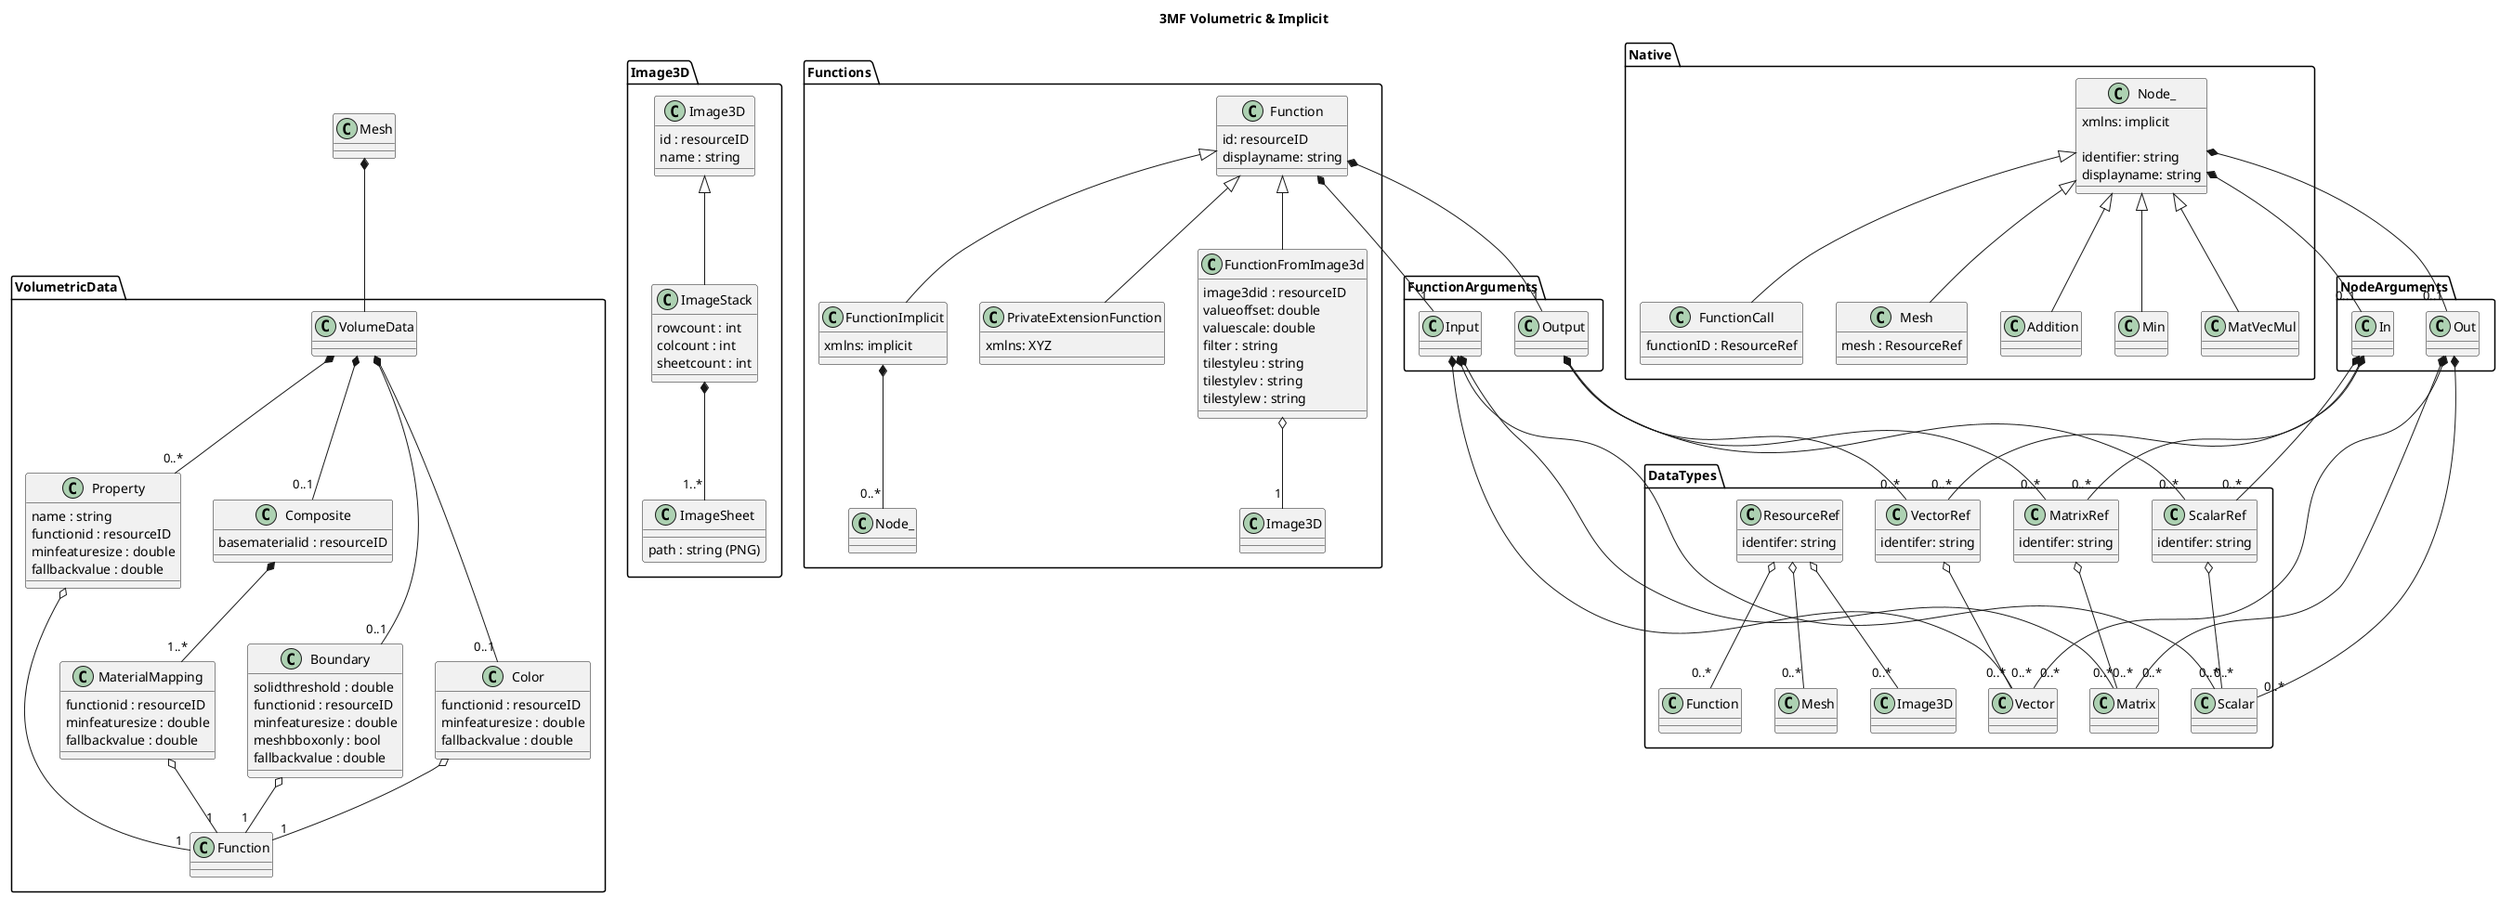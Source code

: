 @startuml name
title 3MF Volumetric & Implicit

package Image3D
{
    Class Image3D
    {
        id : resourceID
        name : string
    }
    
    Class ImageStack extends Image3D
    {
        rowcount : int
        colcount : int
        sheetcount : int
    }

    Class ImageSheet
    {
        path : string (PNG)
    }

    ImageStack *-- "1..*" ImageSheet
}

package DataTypes
{
    Class ScalarRef
    {
        identifer: string
    }

    Class VectorRef
    {
        identifer: string
    }

    Class MatrixRef
    {
        identifer: string
    }

    Class ResourceRef
    {
        identifer: string
    }

    class Scalar{}
    class Vector{}
    class Matrix{}

    ScalarRef o-- "0..*" Scalar
    VectorRef o-- "0..*" Vector
    MatrixRef o-- "0..*" Matrix
    ResourceRef o-- "0..*" Mesh
    ResourceRef o-- "0..*" Image3D
    ResourceRef o-- "0..*" Function
}

package FunctionArguments
{
    Class Input
    {

    }
    Class Output
    {

    }
    Input *-- "0..*" Scalar
    Input *-- "0..*" Vector
    Input *-- "0..*" Matrix
    Output *-- "0..*" ScalarRef
    Output *-- "0..*" VectorRef
    Output *-- "0..*" MatrixRef
}

package NodeArguments
{
    Class In
    {

    }
    Class Out
    {

    }
    Out *-- "0..*" Scalar
    Out *-- "0..*" Vector
    Out *-- "0..*" Matrix
    In *-- "0..*" ScalarRef
    In *-- "0..*" VectorRef
    In *-- "0..*" MatrixRef
}

package Functions
{
    Class Function
    {
        id: resourceID
        displayname: string
    }

    Function *-- "1" Input
    Function *-- "1" Output

    Class FunctionFromImage3d extends Function
    {
        image3did : resourceID
        valueoffset: double
        valuescale: double
        filter : string
        tilestyleu : string
        tilestylev : string
        tilestylew : string
    }
    FunctionFromImage3d o-- "1" Image3D

    Class FunctionImplicit extends Function
    {
        xmlns: implicit
    }
    FunctionImplicit *-- "0..*" Node_

    Class PrivateExtensionFunction extends Function
    {
        xmlns: XYZ
    }
}

package Native
{
    Class Node_
    {
        xmlns: implicit

        identifier: string
        displayname: string
    }

    Class Addition extends Node_
    {
    }

    Class Min extends Node_
    {
    }

    Class MatVecMul extends Node_
    {
    }

    Class FunctionCall extends Node_
    {
        functionID : ResourceRef
    }

    Class Mesh extends Node_
    {
        mesh : ResourceRef
    }

    Node_ *-- "0..1" In
    Node_ *-- "0..1" Out
}

package VolumetricData
{
    Class VolumeData

    Class Boundary
    {
        solidthreshold : double
        functionid : resourceID
        minfeaturesize : double
        meshbboxonly : bool
        fallbackvalue : double
    }

    Class Color
    {
        functionid : resourceID
        minfeaturesize : double
        fallbackvalue : double
    }

    Class Property
    {
        name : string
        functionid : resourceID
        minfeaturesize : double
        fallbackvalue : double
    }

    Class Composite
    {
        basematerialid : resourceID
    }

    Class MaterialMapping
    {
        functionid : resourceID
        minfeaturesize : double
        fallbackvalue : double
    }

    VolumeData *-- "0..1" Boundary
    VolumeData *-- "0..1" Color
    VolumeData *-- "0..*" Property
    VolumeData *-- "0..1" Composite
    Composite *-- "1..*" MaterialMapping

    Boundary o-- "1" Function
    Color o-- "1" Function
    Property o-- "1" Function
    MaterialMapping o-- "1" Function
}

Class Mesh
Mesh *-- VolumeData
@enduml